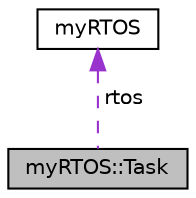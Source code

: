 digraph "myRTOS::Task"
{
 // LATEX_PDF_SIZE
  edge [fontname="Helvetica",fontsize="10",labelfontname="Helvetica",labelfontsize="10"];
  node [fontname="Helvetica",fontsize="10",shape=record];
  Node1 [label="myRTOS::Task",height=0.2,width=0.4,color="black", fillcolor="grey75", style="filled", fontcolor="black",tooltip=" "];
  Node2 -> Node1 [dir="back",color="darkorchid3",fontsize="10",style="dashed",label=" rtos" ,fontname="Helvetica"];
  Node2 [label="myRTOS",height=0.2,width=0.4,color="black", fillcolor="white", style="filled",URL="$classmyRTOS.html",tooltip=" "];
}
